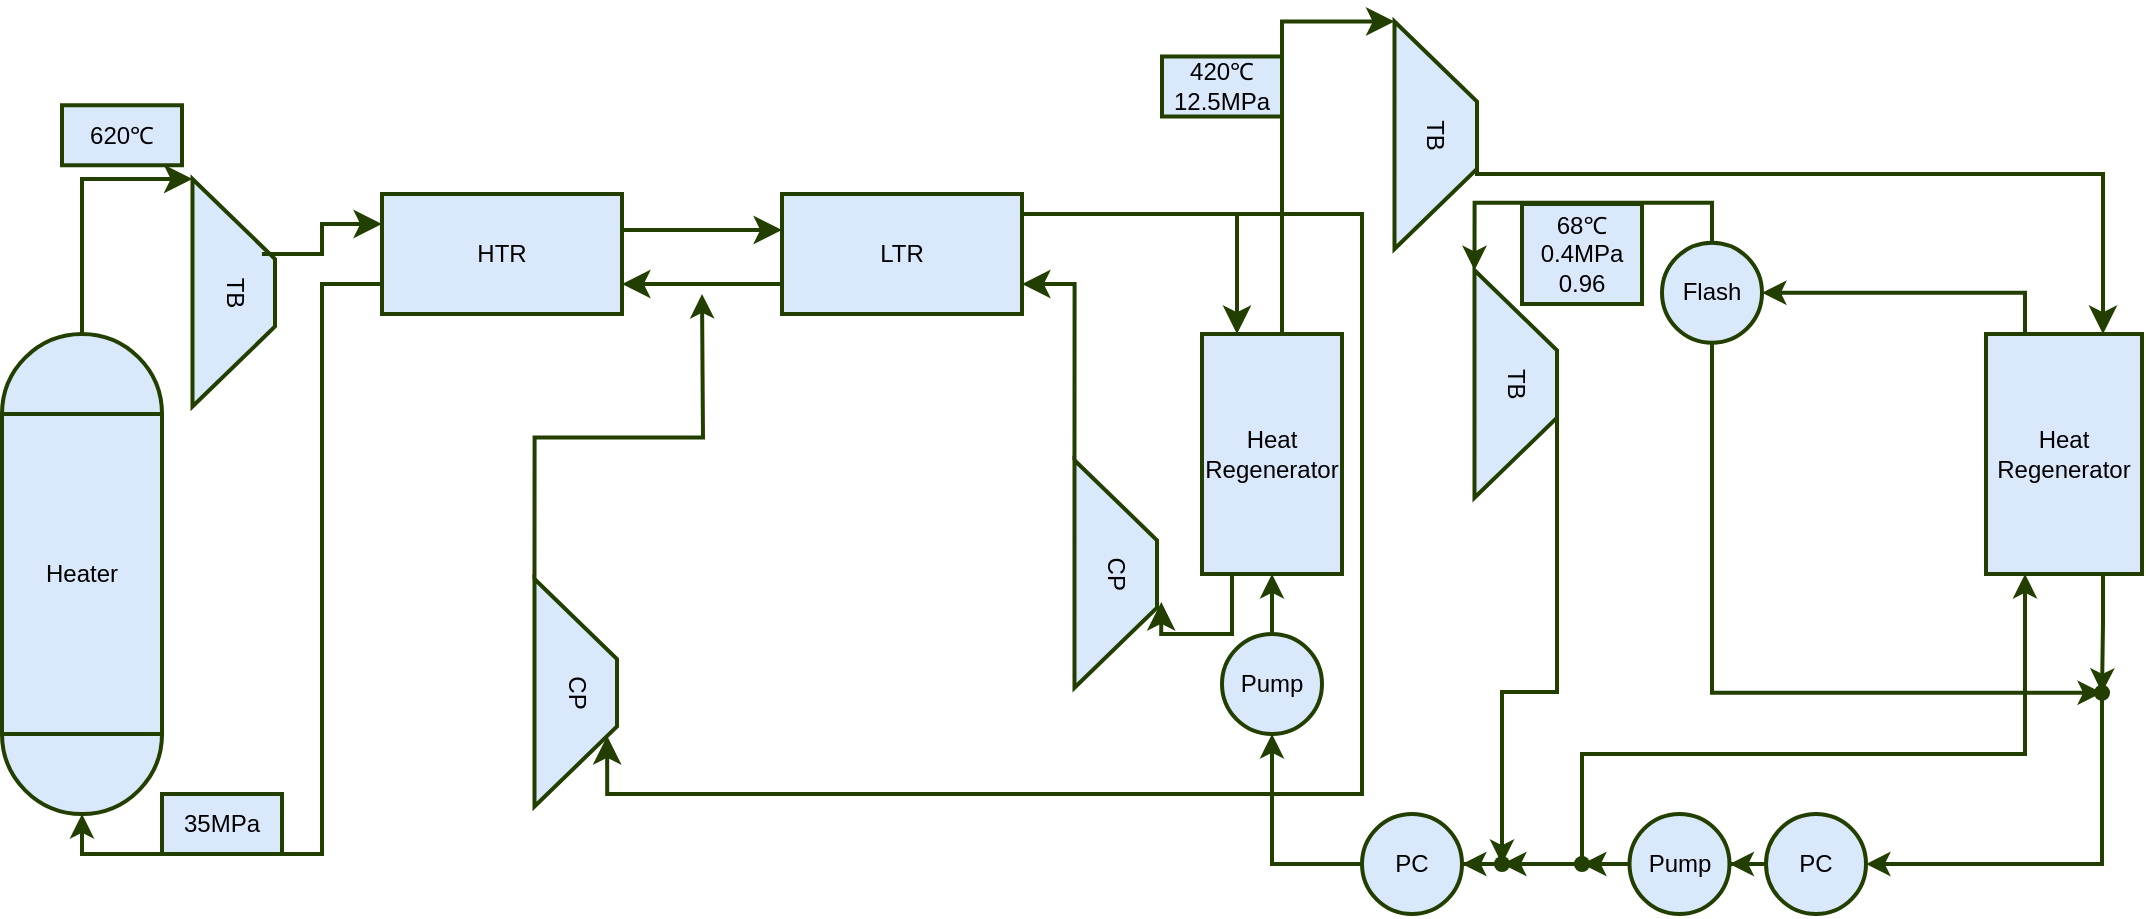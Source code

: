 <mxfile version="21.3.7" type="github">
  <diagram name="第 1 页" id="s3oTunyB3KDhZ0i60Cgs">
    <mxGraphModel dx="1066" dy="691" grid="1" gridSize="10" guides="1" tooltips="1" connect="1" arrows="1" fold="1" page="1" pageScale="1" pageWidth="2336" pageHeight="1654" math="0" shadow="0">
      <root>
        <mxCell id="0" />
        <mxCell id="1" parent="0" />
        <mxCell id="Tq3w3RR_pZMbWhS-tmrO-21" value="CP" style="shape=trapezoid;perimeter=trapezoidPerimeter;whiteSpace=wrap;html=1;fixedSize=1;rotation=90;size=40;fillColor=#dae8fc;strokeColor=#223F00;strokeWidth=2;" vertex="1" parent="1">
          <mxGeometry x="310" y="358.75" width="113.75" height="41.25" as="geometry" />
        </mxCell>
        <mxCell id="Tq3w3RR_pZMbWhS-tmrO-1" value="Heater" style="rounded=0;whiteSpace=wrap;html=1;fillColor=#dae8fc;strokeColor=#223F00;strokeWidth=2;" vertex="1" parent="1">
          <mxGeometry x="80" y="240" width="80" height="160" as="geometry" />
        </mxCell>
        <mxCell id="Tq3w3RR_pZMbWhS-tmrO-2" value="" style="verticalLabelPosition=bottom;verticalAlign=top;html=1;shape=mxgraph.basic.half_circle;fillColor=#dae8fc;strokeColor=#223F00;strokeWidth=2;" vertex="1" parent="1">
          <mxGeometry x="80" y="400" width="80" height="40" as="geometry" />
        </mxCell>
        <mxCell id="Tq3w3RR_pZMbWhS-tmrO-3" value="" style="verticalLabelPosition=bottom;verticalAlign=top;html=1;shape=mxgraph.basic.half_circle;rotation=-180;fillColor=#dae8fc;strokeColor=#223F00;strokeWidth=2;" vertex="1" parent="1">
          <mxGeometry x="80" y="200" width="80" height="40" as="geometry" />
        </mxCell>
        <mxCell id="Tq3w3RR_pZMbWhS-tmrO-31" style="edgeStyle=orthogonalEdgeStyle;rounded=0;orthogonalLoop=1;jettySize=auto;html=1;exitX=0.5;exitY=0;exitDx=0;exitDy=0;entryX=0;entryY=1;entryDx=0;entryDy=0;fillColor=#dae8fc;strokeColor=#223F00;strokeWidth=2;" edge="1" parent="1" source="Tq3w3RR_pZMbWhS-tmrO-4" target="Tq3w3RR_pZMbWhS-tmrO-30">
          <mxGeometry relative="1" as="geometry" />
        </mxCell>
        <mxCell id="Tq3w3RR_pZMbWhS-tmrO-43" style="edgeStyle=orthogonalEdgeStyle;rounded=0;orthogonalLoop=1;jettySize=auto;html=1;exitX=0.5;exitY=1;exitDx=0;exitDy=0;entryX=-0.014;entryY=0.571;entryDx=0;entryDy=0;entryPerimeter=0;fillColor=#dae8fc;strokeColor=#223F00;strokeWidth=2;" edge="1" parent="1" source="Tq3w3RR_pZMbWhS-tmrO-4" target="Tq3w3RR_pZMbWhS-tmrO-32">
          <mxGeometry relative="1" as="geometry">
            <Array as="points">
              <mxPoint x="935" y="379" />
            </Array>
          </mxGeometry>
        </mxCell>
        <mxCell id="Tq3w3RR_pZMbWhS-tmrO-4" value="Flash" style="ellipse;whiteSpace=wrap;html=1;aspect=fixed;fillColor=#dae8fc;strokeColor=#223F00;strokeWidth=2;" vertex="1" parent="1">
          <mxGeometry x="910" y="154.38" width="50" height="50" as="geometry" />
        </mxCell>
        <mxCell id="Tq3w3RR_pZMbWhS-tmrO-5" value="TB" style="shape=trapezoid;perimeter=trapezoidPerimeter;whiteSpace=wrap;html=1;fixedSize=1;rotation=90;size=40;fillColor=#dae8fc;strokeColor=#223F00;strokeWidth=2;" vertex="1" parent="1">
          <mxGeometry x="139" y="158.75" width="113.75" height="41.25" as="geometry" />
        </mxCell>
        <mxCell id="Tq3w3RR_pZMbWhS-tmrO-7" value="" style="edgeStyle=elbowEdgeStyle;elbow=horizontal;endArrow=classic;html=1;curved=0;rounded=0;endSize=8;startSize=8;exitX=0.5;exitY=1;exitDx=0;exitDy=0;exitPerimeter=0;entryX=0;entryY=1;entryDx=0;entryDy=0;fillColor=#dae8fc;strokeColor=#223F00;strokeWidth=2;" edge="1" parent="1" source="Tq3w3RR_pZMbWhS-tmrO-3" target="Tq3w3RR_pZMbWhS-tmrO-5">
          <mxGeometry width="50" height="50" relative="1" as="geometry">
            <mxPoint x="420" y="220" as="sourcePoint" />
            <mxPoint x="270" y="110" as="targetPoint" />
            <Array as="points">
              <mxPoint x="120" y="160" />
            </Array>
          </mxGeometry>
        </mxCell>
        <mxCell id="Tq3w3RR_pZMbWhS-tmrO-8" value="" style="edgeStyle=elbowEdgeStyle;elbow=horizontal;endArrow=classic;html=1;curved=0;rounded=0;endSize=8;startSize=8;entryX=0;entryY=0.25;entryDx=0;entryDy=0;exitX=0.33;exitY=0.158;exitDx=0;exitDy=0;exitPerimeter=0;fillColor=#dae8fc;strokeColor=#223F00;strokeWidth=2;" edge="1" parent="1" source="Tq3w3RR_pZMbWhS-tmrO-5" target="Tq3w3RR_pZMbWhS-tmrO-9">
          <mxGeometry width="50" height="50" relative="1" as="geometry">
            <mxPoint x="220" y="160" as="sourcePoint" />
            <mxPoint x="339" y="150" as="targetPoint" />
          </mxGeometry>
        </mxCell>
        <mxCell id="Tq3w3RR_pZMbWhS-tmrO-24" style="edgeStyle=orthogonalEdgeStyle;rounded=0;orthogonalLoop=1;jettySize=auto;html=1;exitX=0;exitY=0.75;exitDx=0;exitDy=0;entryX=0.5;entryY=1;entryDx=0;entryDy=0;entryPerimeter=0;fillColor=#dae8fc;strokeColor=#223F00;strokeWidth=2;" edge="1" parent="1" source="Tq3w3RR_pZMbWhS-tmrO-9" target="Tq3w3RR_pZMbWhS-tmrO-2">
          <mxGeometry relative="1" as="geometry">
            <Array as="points">
              <mxPoint x="240" y="175" />
              <mxPoint x="240" y="460" />
              <mxPoint x="120" y="460" />
            </Array>
          </mxGeometry>
        </mxCell>
        <mxCell id="Tq3w3RR_pZMbWhS-tmrO-9" value="HTR" style="rounded=0;whiteSpace=wrap;html=1;fillColor=#dae8fc;strokeColor=#223F00;strokeWidth=2;" vertex="1" parent="1">
          <mxGeometry x="270" y="130" width="120" height="60" as="geometry" />
        </mxCell>
        <mxCell id="Tq3w3RR_pZMbWhS-tmrO-10" value="" style="edgeStyle=elbowEdgeStyle;elbow=horizontal;endArrow=classic;html=1;curved=0;rounded=0;endSize=8;startSize=8;exitX=0.5;exitY=1;exitDx=0;exitDy=0;exitPerimeter=0;fillColor=#dae8fc;strokeColor=#223F00;strokeWidth=2;" edge="1" parent="1">
          <mxGeometry width="50" height="50" relative="1" as="geometry">
            <mxPoint x="390" y="148" as="sourcePoint" />
            <mxPoint x="470" y="148" as="targetPoint" />
          </mxGeometry>
        </mxCell>
        <mxCell id="Tq3w3RR_pZMbWhS-tmrO-11" value="LTR" style="rounded=0;whiteSpace=wrap;html=1;fillColor=#dae8fc;strokeColor=#223F00;strokeWidth=2;" vertex="1" parent="1">
          <mxGeometry x="470" y="130" width="120" height="60" as="geometry" />
        </mxCell>
        <mxCell id="Tq3w3RR_pZMbWhS-tmrO-13" value="Heat Regenerator" style="rounded=0;whiteSpace=wrap;html=1;fillColor=#dae8fc;strokeColor=#223F00;strokeWidth=2;" vertex="1" parent="1">
          <mxGeometry x="680" y="200" width="70" height="120" as="geometry" />
        </mxCell>
        <mxCell id="Tq3w3RR_pZMbWhS-tmrO-15" value="" style="edgeStyle=segmentEdgeStyle;endArrow=classic;html=1;curved=0;rounded=0;endSize=8;startSize=8;entryX=0.75;entryY=0;entryDx=0;entryDy=0;fillColor=#dae8fc;strokeColor=#223F00;strokeWidth=2;" edge="1" parent="1" target="Tq3w3RR_pZMbWhS-tmrO-21">
          <mxGeometry width="50" height="50" relative="1" as="geometry">
            <mxPoint x="690" y="140" as="sourcePoint" />
            <mxPoint x="420" y="400" as="targetPoint" />
            <Array as="points">
              <mxPoint x="760" y="140" />
              <mxPoint x="760" y="430" />
              <mxPoint x="383" y="430" />
            </Array>
          </mxGeometry>
        </mxCell>
        <mxCell id="Tq3w3RR_pZMbWhS-tmrO-16" value="CP" style="shape=trapezoid;perimeter=trapezoidPerimeter;whiteSpace=wrap;html=1;fixedSize=1;rotation=90;size=40;fillColor=#dae8fc;strokeColor=#223F00;strokeWidth=2;" vertex="1" parent="1">
          <mxGeometry x="580" y="299.37" width="113.75" height="41.25" as="geometry" />
        </mxCell>
        <mxCell id="Tq3w3RR_pZMbWhS-tmrO-17" value="" style="edgeStyle=segmentEdgeStyle;endArrow=classic;html=1;curved=0;rounded=0;endSize=8;startSize=8;exitX=1;exitY=0.25;exitDx=0;exitDy=0;entryX=0.25;entryY=0;entryDx=0;entryDy=0;fillColor=#dae8fc;strokeColor=#223F00;strokeWidth=2;" edge="1" parent="1" source="Tq3w3RR_pZMbWhS-tmrO-11" target="Tq3w3RR_pZMbWhS-tmrO-13">
          <mxGeometry width="50" height="50" relative="1" as="geometry">
            <mxPoint x="700" y="180" as="sourcePoint" />
            <mxPoint x="530" y="410" as="targetPoint" />
            <Array as="points">
              <mxPoint x="590" y="140" />
              <mxPoint x="697" y="140" />
            </Array>
          </mxGeometry>
        </mxCell>
        <mxCell id="Tq3w3RR_pZMbWhS-tmrO-18" value="" style="edgeStyle=segmentEdgeStyle;endArrow=classic;html=1;curved=0;rounded=0;endSize=8;startSize=8;entryX=0.623;entryY=-0.052;entryDx=0;entryDy=0;entryPerimeter=0;exitX=0.25;exitY=1;exitDx=0;exitDy=0;fillColor=#dae8fc;strokeColor=#223F00;strokeWidth=2;" edge="1" parent="1" source="Tq3w3RR_pZMbWhS-tmrO-13" target="Tq3w3RR_pZMbWhS-tmrO-16">
          <mxGeometry width="50" height="50" relative="1" as="geometry">
            <mxPoint x="695" y="360" as="sourcePoint" />
            <mxPoint x="640" y="340" as="targetPoint" />
            <Array as="points">
              <mxPoint x="695" y="350" />
              <mxPoint x="660" y="350" />
            </Array>
          </mxGeometry>
        </mxCell>
        <mxCell id="Tq3w3RR_pZMbWhS-tmrO-19" value="" style="edgeStyle=segmentEdgeStyle;endArrow=classic;html=1;curved=0;rounded=0;endSize=8;startSize=8;exitX=0;exitY=1;exitDx=0;exitDy=0;entryX=1;entryY=0.75;entryDx=0;entryDy=0;fillColor=#dae8fc;strokeColor=#223F00;strokeWidth=2;" edge="1" parent="1" source="Tq3w3RR_pZMbWhS-tmrO-16" target="Tq3w3RR_pZMbWhS-tmrO-11">
          <mxGeometry width="50" height="50" relative="1" as="geometry">
            <mxPoint x="655" y="200" as="sourcePoint" />
            <mxPoint x="600" y="220" as="targetPoint" />
            <Array as="points">
              <mxPoint x="616" y="175" />
            </Array>
          </mxGeometry>
        </mxCell>
        <mxCell id="Tq3w3RR_pZMbWhS-tmrO-20" value="" style="edgeStyle=elbowEdgeStyle;elbow=horizontal;endArrow=classic;html=1;curved=0;rounded=0;endSize=8;startSize=8;exitX=0;exitY=0.75;exitDx=0;exitDy=0;entryX=1;entryY=0.75;entryDx=0;entryDy=0;fillColor=#dae8fc;strokeColor=#223F00;strokeWidth=2;" edge="1" parent="1" source="Tq3w3RR_pZMbWhS-tmrO-11" target="Tq3w3RR_pZMbWhS-tmrO-9">
          <mxGeometry width="50" height="50" relative="1" as="geometry">
            <mxPoint x="400" y="158" as="sourcePoint" />
            <mxPoint x="480" y="158" as="targetPoint" />
          </mxGeometry>
        </mxCell>
        <mxCell id="Tq3w3RR_pZMbWhS-tmrO-23" style="edgeStyle=orthogonalEdgeStyle;rounded=0;orthogonalLoop=1;jettySize=auto;html=1;exitX=0;exitY=1;exitDx=0;exitDy=0;fillColor=#dae8fc;strokeColor=#223F00;strokeWidth=2;" edge="1" parent="1" source="Tq3w3RR_pZMbWhS-tmrO-21">
          <mxGeometry relative="1" as="geometry">
            <mxPoint x="430" y="180" as="targetPoint" />
          </mxGeometry>
        </mxCell>
        <mxCell id="Tq3w3RR_pZMbWhS-tmrO-25" value="TB" style="shape=trapezoid;perimeter=trapezoidPerimeter;whiteSpace=wrap;html=1;fixedSize=1;rotation=90;size=40;fillColor=#dae8fc;strokeColor=#223F00;strokeWidth=2;" vertex="1" parent="1">
          <mxGeometry x="740" y="80" width="113.75" height="41.25" as="geometry" />
        </mxCell>
        <mxCell id="Tq3w3RR_pZMbWhS-tmrO-26" value="" style="edgeStyle=segmentEdgeStyle;endArrow=classic;html=1;curved=0;rounded=0;endSize=8;startSize=8;exitX=0.75;exitY=0;exitDx=0;exitDy=0;entryX=0;entryY=1;entryDx=0;entryDy=0;fillColor=#dae8fc;strokeColor=#223F00;strokeWidth=2;" edge="1" parent="1" source="Tq3w3RR_pZMbWhS-tmrO-13" target="Tq3w3RR_pZMbWhS-tmrO-25">
          <mxGeometry width="50" height="50" relative="1" as="geometry">
            <mxPoint x="600" y="155" as="sourcePoint" />
            <mxPoint x="705" y="210" as="targetPoint" />
            <Array as="points">
              <mxPoint x="720" y="200" />
              <mxPoint x="720" y="44" />
            </Array>
          </mxGeometry>
        </mxCell>
        <mxCell id="Tq3w3RR_pZMbWhS-tmrO-29" style="edgeStyle=orthogonalEdgeStyle;rounded=0;orthogonalLoop=1;jettySize=auto;html=1;exitX=0.25;exitY=0;exitDx=0;exitDy=0;entryX=1;entryY=0.5;entryDx=0;entryDy=0;fillColor=#dae8fc;strokeColor=#223F00;strokeWidth=2;" edge="1" parent="1" source="Tq3w3RR_pZMbWhS-tmrO-27" target="Tq3w3RR_pZMbWhS-tmrO-4">
          <mxGeometry relative="1" as="geometry" />
        </mxCell>
        <mxCell id="Tq3w3RR_pZMbWhS-tmrO-37" value="" style="edgeStyle=orthogonalEdgeStyle;rounded=0;orthogonalLoop=1;jettySize=auto;html=1;exitX=0.75;exitY=1;exitDx=0;exitDy=0;fillColor=#dae8fc;strokeColor=#223F00;strokeWidth=2;" edge="1" parent="1" source="Tq3w3RR_pZMbWhS-tmrO-27" target="Tq3w3RR_pZMbWhS-tmrO-32">
          <mxGeometry relative="1" as="geometry" />
        </mxCell>
        <mxCell id="Tq3w3RR_pZMbWhS-tmrO-27" value="Heat Regenerator" style="rounded=0;whiteSpace=wrap;html=1;fillColor=#dae8fc;strokeColor=#223F00;strokeWidth=2;" vertex="1" parent="1">
          <mxGeometry x="1072" y="200" width="78" height="120" as="geometry" />
        </mxCell>
        <mxCell id="Tq3w3RR_pZMbWhS-tmrO-28" value="" style="edgeStyle=segmentEdgeStyle;endArrow=classic;html=1;curved=0;rounded=0;endSize=8;startSize=8;entryX=0.75;entryY=0;entryDx=0;entryDy=0;exitX=0.5;exitY=0;exitDx=0;exitDy=0;fillColor=#dae8fc;strokeColor=#223F00;strokeWidth=2;" edge="1" parent="1" source="Tq3w3RR_pZMbWhS-tmrO-25" target="Tq3w3RR_pZMbWhS-tmrO-27">
          <mxGeometry width="50" height="50" relative="1" as="geometry">
            <mxPoint x="820" y="150" as="sourcePoint" />
            <mxPoint x="1165" y="199.37" as="targetPoint" />
            <Array as="points">
              <mxPoint x="817" y="120" />
              <mxPoint x="1131" y="120" />
            </Array>
          </mxGeometry>
        </mxCell>
        <mxCell id="Tq3w3RR_pZMbWhS-tmrO-39" style="edgeStyle=orthogonalEdgeStyle;rounded=0;orthogonalLoop=1;jettySize=auto;html=1;exitX=0.5;exitY=0;exitDx=0;exitDy=0;fillColor=#dae8fc;strokeColor=#223F00;strokeWidth=2;" edge="1" parent="1" source="Tq3w3RR_pZMbWhS-tmrO-30" target="Tq3w3RR_pZMbWhS-tmrO-44">
          <mxGeometry relative="1" as="geometry">
            <mxPoint x="780" y="470" as="targetPoint" />
            <Array as="points">
              <mxPoint x="857" y="379" />
            </Array>
          </mxGeometry>
        </mxCell>
        <mxCell id="Tq3w3RR_pZMbWhS-tmrO-30" value="TB" style="shape=trapezoid;perimeter=trapezoidPerimeter;whiteSpace=wrap;html=1;fixedSize=1;rotation=90;size=40;fillColor=#dae8fc;strokeColor=#223F00;strokeWidth=2;" vertex="1" parent="1">
          <mxGeometry x="780" y="204.38" width="113.75" height="41.25" as="geometry" />
        </mxCell>
        <mxCell id="Tq3w3RR_pZMbWhS-tmrO-33" value="" style="edgeStyle=orthogonalEdgeStyle;rounded=0;orthogonalLoop=1;jettySize=auto;html=1;entryX=1;entryY=0.5;entryDx=0;entryDy=0;fillColor=#dae8fc;strokeColor=#223F00;strokeWidth=2;" edge="1" parent="1" source="Tq3w3RR_pZMbWhS-tmrO-32" target="Tq3w3RR_pZMbWhS-tmrO-34">
          <mxGeometry relative="1" as="geometry">
            <mxPoint x="1102" y="400" as="targetPoint" />
            <Array as="points">
              <mxPoint x="1130" y="465" />
            </Array>
          </mxGeometry>
        </mxCell>
        <mxCell id="Tq3w3RR_pZMbWhS-tmrO-32" value="" style="shape=waypoint;sketch=0;fillStyle=solid;size=6;pointerEvents=1;points=[];fillColor=#dae8fc;resizable=0;rotatable=0;perimeter=centerPerimeter;snapToPoint=1;strokeColor=#223F00;strokeWidth=2;" vertex="1" parent="1">
          <mxGeometry x="1120" y="369.38" width="20" height="20" as="geometry" />
        </mxCell>
        <mxCell id="Tq3w3RR_pZMbWhS-tmrO-36" value="" style="edgeStyle=orthogonalEdgeStyle;rounded=0;orthogonalLoop=1;jettySize=auto;html=1;fillColor=#dae8fc;strokeColor=#223F00;strokeWidth=2;" edge="1" parent="1" source="Tq3w3RR_pZMbWhS-tmrO-34" target="Tq3w3RR_pZMbWhS-tmrO-35">
          <mxGeometry relative="1" as="geometry" />
        </mxCell>
        <mxCell id="Tq3w3RR_pZMbWhS-tmrO-34" value="PC" style="ellipse;whiteSpace=wrap;html=1;aspect=fixed;fillColor=#dae8fc;strokeColor=#223F00;strokeWidth=2;" vertex="1" parent="1">
          <mxGeometry x="962" y="440" width="50" height="50" as="geometry" />
        </mxCell>
        <mxCell id="Tq3w3RR_pZMbWhS-tmrO-41" value="" style="edgeStyle=orthogonalEdgeStyle;rounded=0;orthogonalLoop=1;jettySize=auto;html=1;fillColor=#dae8fc;strokeColor=#223F00;strokeWidth=2;" edge="1" parent="1" source="Tq3w3RR_pZMbWhS-tmrO-35" target="Tq3w3RR_pZMbWhS-tmrO-40">
          <mxGeometry relative="1" as="geometry" />
        </mxCell>
        <mxCell id="Tq3w3RR_pZMbWhS-tmrO-35" value="Pump" style="ellipse;whiteSpace=wrap;html=1;aspect=fixed;fillColor=#dae8fc;strokeColor=#223F00;strokeWidth=2;" vertex="1" parent="1">
          <mxGeometry x="893.75" y="440" width="50" height="50" as="geometry" />
        </mxCell>
        <mxCell id="Tq3w3RR_pZMbWhS-tmrO-45" value="" style="edgeStyle=orthogonalEdgeStyle;rounded=0;orthogonalLoop=1;jettySize=auto;html=1;fillColor=#dae8fc;strokeColor=#223F00;strokeWidth=2;" edge="1" parent="1" source="Tq3w3RR_pZMbWhS-tmrO-40" target="Tq3w3RR_pZMbWhS-tmrO-44">
          <mxGeometry relative="1" as="geometry" />
        </mxCell>
        <mxCell id="Tq3w3RR_pZMbWhS-tmrO-40" value="" style="shape=waypoint;sketch=0;fillStyle=solid;size=6;pointerEvents=1;points=[];fillColor=#dae8fc;resizable=0;rotatable=0;perimeter=centerPerimeter;snapToPoint=1;strokeColor=#223F00;strokeWidth=2;" vertex="1" parent="1">
          <mxGeometry x="860" y="455" width="20" height="20" as="geometry" />
        </mxCell>
        <mxCell id="Tq3w3RR_pZMbWhS-tmrO-42" value="" style="edgeStyle=orthogonalEdgeStyle;rounded=0;orthogonalLoop=1;jettySize=auto;html=1;entryX=0.25;entryY=1;entryDx=0;entryDy=0;fillColor=#dae8fc;strokeColor=#223F00;strokeWidth=2;" edge="1" parent="1" source="Tq3w3RR_pZMbWhS-tmrO-40" target="Tq3w3RR_pZMbWhS-tmrO-27">
          <mxGeometry relative="1" as="geometry">
            <mxPoint x="1178" y="389" as="sourcePoint" />
            <mxPoint x="1070" y="475" as="targetPoint" />
            <Array as="points">
              <mxPoint x="870" y="410" />
              <mxPoint x="1092" y="410" />
            </Array>
          </mxGeometry>
        </mxCell>
        <mxCell id="Tq3w3RR_pZMbWhS-tmrO-47" value="" style="edgeStyle=orthogonalEdgeStyle;rounded=0;orthogonalLoop=1;jettySize=auto;html=1;fillColor=#dae8fc;strokeColor=#223F00;strokeWidth=2;" edge="1" parent="1" source="Tq3w3RR_pZMbWhS-tmrO-44" target="Tq3w3RR_pZMbWhS-tmrO-46">
          <mxGeometry relative="1" as="geometry" />
        </mxCell>
        <mxCell id="Tq3w3RR_pZMbWhS-tmrO-44" value="" style="shape=waypoint;sketch=0;fillStyle=solid;size=6;pointerEvents=1;points=[];fillColor=#dae8fc;resizable=0;rotatable=0;perimeter=centerPerimeter;snapToPoint=1;strokeColor=#223F00;strokeWidth=2;" vertex="1" parent="1">
          <mxGeometry x="820.0" y="455" width="20" height="20" as="geometry" />
        </mxCell>
        <mxCell id="Tq3w3RR_pZMbWhS-tmrO-50" style="edgeStyle=orthogonalEdgeStyle;rounded=0;orthogonalLoop=1;jettySize=auto;html=1;exitX=0;exitY=0.5;exitDx=0;exitDy=0;entryX=0.5;entryY=1;entryDx=0;entryDy=0;fillColor=#dae8fc;strokeColor=#223F00;strokeWidth=2;" edge="1" parent="1" source="Tq3w3RR_pZMbWhS-tmrO-46" target="Tq3w3RR_pZMbWhS-tmrO-48">
          <mxGeometry relative="1" as="geometry" />
        </mxCell>
        <mxCell id="Tq3w3RR_pZMbWhS-tmrO-46" value="PC" style="ellipse;whiteSpace=wrap;html=1;aspect=fixed;fillColor=#dae8fc;strokeColor=#223F00;strokeWidth=2;" vertex="1" parent="1">
          <mxGeometry x="760" y="440" width="50" height="50" as="geometry" />
        </mxCell>
        <mxCell id="Tq3w3RR_pZMbWhS-tmrO-51" style="edgeStyle=orthogonalEdgeStyle;rounded=0;orthogonalLoop=1;jettySize=auto;html=1;exitX=0.5;exitY=0;exitDx=0;exitDy=0;entryX=0.5;entryY=1;entryDx=0;entryDy=0;fillColor=#dae8fc;strokeColor=#223F00;strokeWidth=2;" edge="1" parent="1" source="Tq3w3RR_pZMbWhS-tmrO-48" target="Tq3w3RR_pZMbWhS-tmrO-13">
          <mxGeometry relative="1" as="geometry" />
        </mxCell>
        <mxCell id="Tq3w3RR_pZMbWhS-tmrO-48" value="Pump" style="ellipse;whiteSpace=wrap;html=1;aspect=fixed;fillColor=#dae8fc;strokeColor=#223F00;strokeWidth=2;" vertex="1" parent="1">
          <mxGeometry x="690" y="350" width="50" height="50" as="geometry" />
        </mxCell>
        <mxCell id="Tq3w3RR_pZMbWhS-tmrO-52" value="620℃" style="text;strokeColor=#223F00;align=center;fillColor=#dae8fc;html=1;verticalAlign=middle;whiteSpace=wrap;rounded=0;strokeWidth=2;" vertex="1" parent="1">
          <mxGeometry x="110" y="85.63" width="60" height="30" as="geometry" />
        </mxCell>
        <mxCell id="Tq3w3RR_pZMbWhS-tmrO-53" value="35MPa" style="text;strokeColor=#223F00;align=center;fillColor=#dae8fc;html=1;verticalAlign=middle;whiteSpace=wrap;rounded=0;strokeWidth=2;" vertex="1" parent="1">
          <mxGeometry x="160" y="430" width="60" height="30" as="geometry" />
        </mxCell>
        <mxCell id="Tq3w3RR_pZMbWhS-tmrO-54" value="420℃&lt;br&gt;12.5MPa" style="text;strokeColor=#223F00;align=center;fillColor=#dae8fc;html=1;verticalAlign=middle;whiteSpace=wrap;rounded=0;strokeWidth=2;" vertex="1" parent="1">
          <mxGeometry x="660" y="61.25" width="60" height="30" as="geometry" />
        </mxCell>
        <mxCell id="Tq3w3RR_pZMbWhS-tmrO-55" value="68℃&lt;br&gt;0.4MPa&lt;br&gt;0.96" style="text;strokeColor=#223F00;align=center;fillColor=#dae8fc;html=1;verticalAlign=middle;whiteSpace=wrap;rounded=0;strokeWidth=2;" vertex="1" parent="1">
          <mxGeometry x="840" y="135" width="60" height="50" as="geometry" />
        </mxCell>
      </root>
    </mxGraphModel>
  </diagram>
</mxfile>
